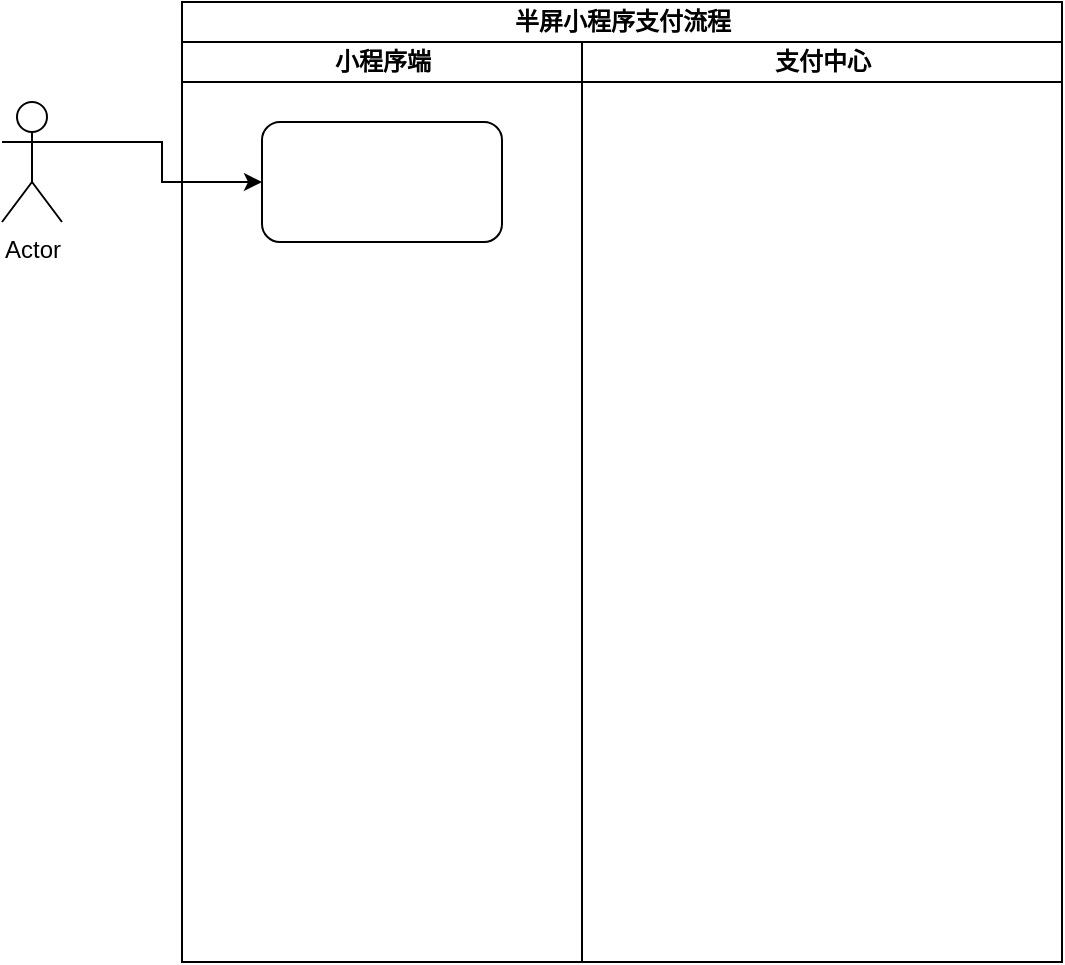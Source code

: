 <mxfile version="24.4.10" type="github">
  <diagram id="C5RBs43oDa-KdzZeNtuy" name="Page-1">
    <mxGraphModel dx="1146" dy="616" grid="1" gridSize="10" guides="1" tooltips="1" connect="1" arrows="1" fold="1" page="1" pageScale="1" pageWidth="827" pageHeight="1169" math="0" shadow="0">
      <root>
        <mxCell id="WIyWlLk6GJQsqaUBKTNV-0" />
        <mxCell id="WIyWlLk6GJQsqaUBKTNV-1" parent="WIyWlLk6GJQsqaUBKTNV-0" />
        <mxCell id="FpKd_2VouZCnrz_418Rt-0" value="半屏小程序支付流程" style="swimlane;childLayout=stackLayout;resizeParent=1;resizeParentMax=0;startSize=20;html=1;" parent="WIyWlLk6GJQsqaUBKTNV-1" vertex="1">
          <mxGeometry x="120" y="40" width="440" height="480" as="geometry" />
        </mxCell>
        <mxCell id="FpKd_2VouZCnrz_418Rt-1" value="小程序端" style="swimlane;startSize=20;html=1;" parent="FpKd_2VouZCnrz_418Rt-0" vertex="1">
          <mxGeometry y="20" width="200" height="460" as="geometry" />
        </mxCell>
        <mxCell id="QO5bE3Pow_UoGUW-x528-3" value="" style="rounded=1;whiteSpace=wrap;html=1;" vertex="1" parent="FpKd_2VouZCnrz_418Rt-1">
          <mxGeometry x="40" y="40" width="120" height="60" as="geometry" />
        </mxCell>
        <mxCell id="FpKd_2VouZCnrz_418Rt-2" value="&lt;span style=&quot;font-size: 12px;&quot;&gt;支付中心&lt;/span&gt;" style="swimlane;startSize=20;html=1;" parent="FpKd_2VouZCnrz_418Rt-0" vertex="1">
          <mxGeometry x="200" y="20" width="240" height="460" as="geometry" />
        </mxCell>
        <mxCell id="QO5bE3Pow_UoGUW-x528-1" style="edgeStyle=orthogonalEdgeStyle;rounded=0;orthogonalLoop=1;jettySize=auto;html=1;exitX=1;exitY=0.333;exitDx=0;exitDy=0;exitPerimeter=0;entryX=0;entryY=0.5;entryDx=0;entryDy=0;" edge="1" parent="WIyWlLk6GJQsqaUBKTNV-1" source="QO5bE3Pow_UoGUW-x528-0" target="QO5bE3Pow_UoGUW-x528-3">
          <mxGeometry relative="1" as="geometry">
            <mxPoint x="150" y="110" as="targetPoint" />
          </mxGeometry>
        </mxCell>
        <mxCell id="QO5bE3Pow_UoGUW-x528-0" value="Actor" style="shape=umlActor;verticalLabelPosition=bottom;verticalAlign=top;html=1;outlineConnect=0;" vertex="1" parent="WIyWlLk6GJQsqaUBKTNV-1">
          <mxGeometry x="30" y="90" width="30" height="60" as="geometry" />
        </mxCell>
      </root>
    </mxGraphModel>
  </diagram>
</mxfile>
